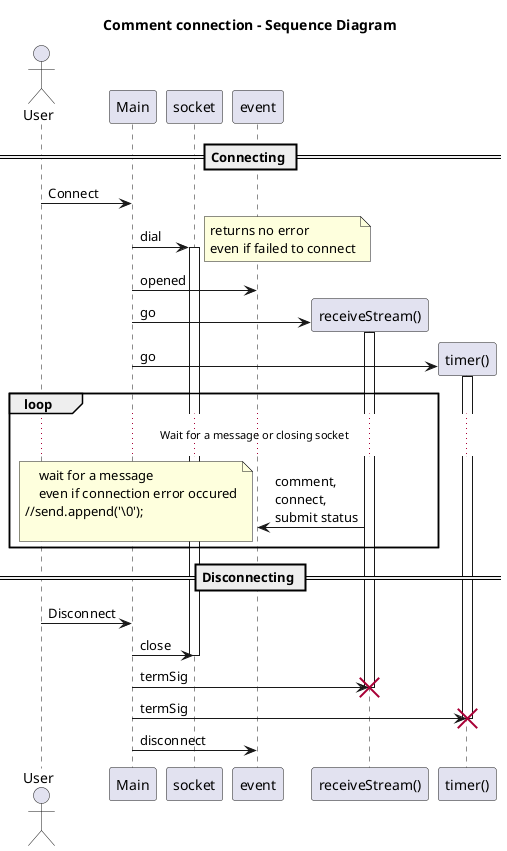 @startuml
title "Comment connection - Sequence Diagram"
actor User

== Connecting ==
User -> Main : Connect

Main -> socket : dial
activate socket

note right
    returns no error
    even if failed to connect
end note

Main -> event : opened

create "receiveStream()" as rs
Main -> rs : go
activate rs
create "timer()" as tm
Main -> tm : go
activate tm


loop
...Wait for a message or closing socket...
rs -> event : comment,\nconnect,\nsubmit status
note left
    wait for a message
    even if connection error occured
//send.append('\0');

end note
end

== Disconnecting ==
User -> Main : Disconnect
Main -> socket : close
deactivate socket

Main -> rs : termSig
destroy rs
Main -> tm : termSig
destroy tm

Main -> event : disconnect
@enduml
